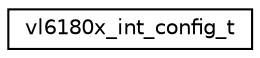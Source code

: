 digraph "Graphical Class Hierarchy"
{
 // LATEX_PDF_SIZE
  edge [fontname="Helvetica",fontsize="10",labelfontname="Helvetica",labelfontsize="10"];
  node [fontname="Helvetica",fontsize="10",shape=record];
  rankdir="LR";
  Node0 [label="vl6180x_int_config_t",height=0.2,width=0.4,color="black", fillcolor="white", style="filled",URL="$structvl6180x__int__config__t.html",tooltip="Interrupt config."];
}
